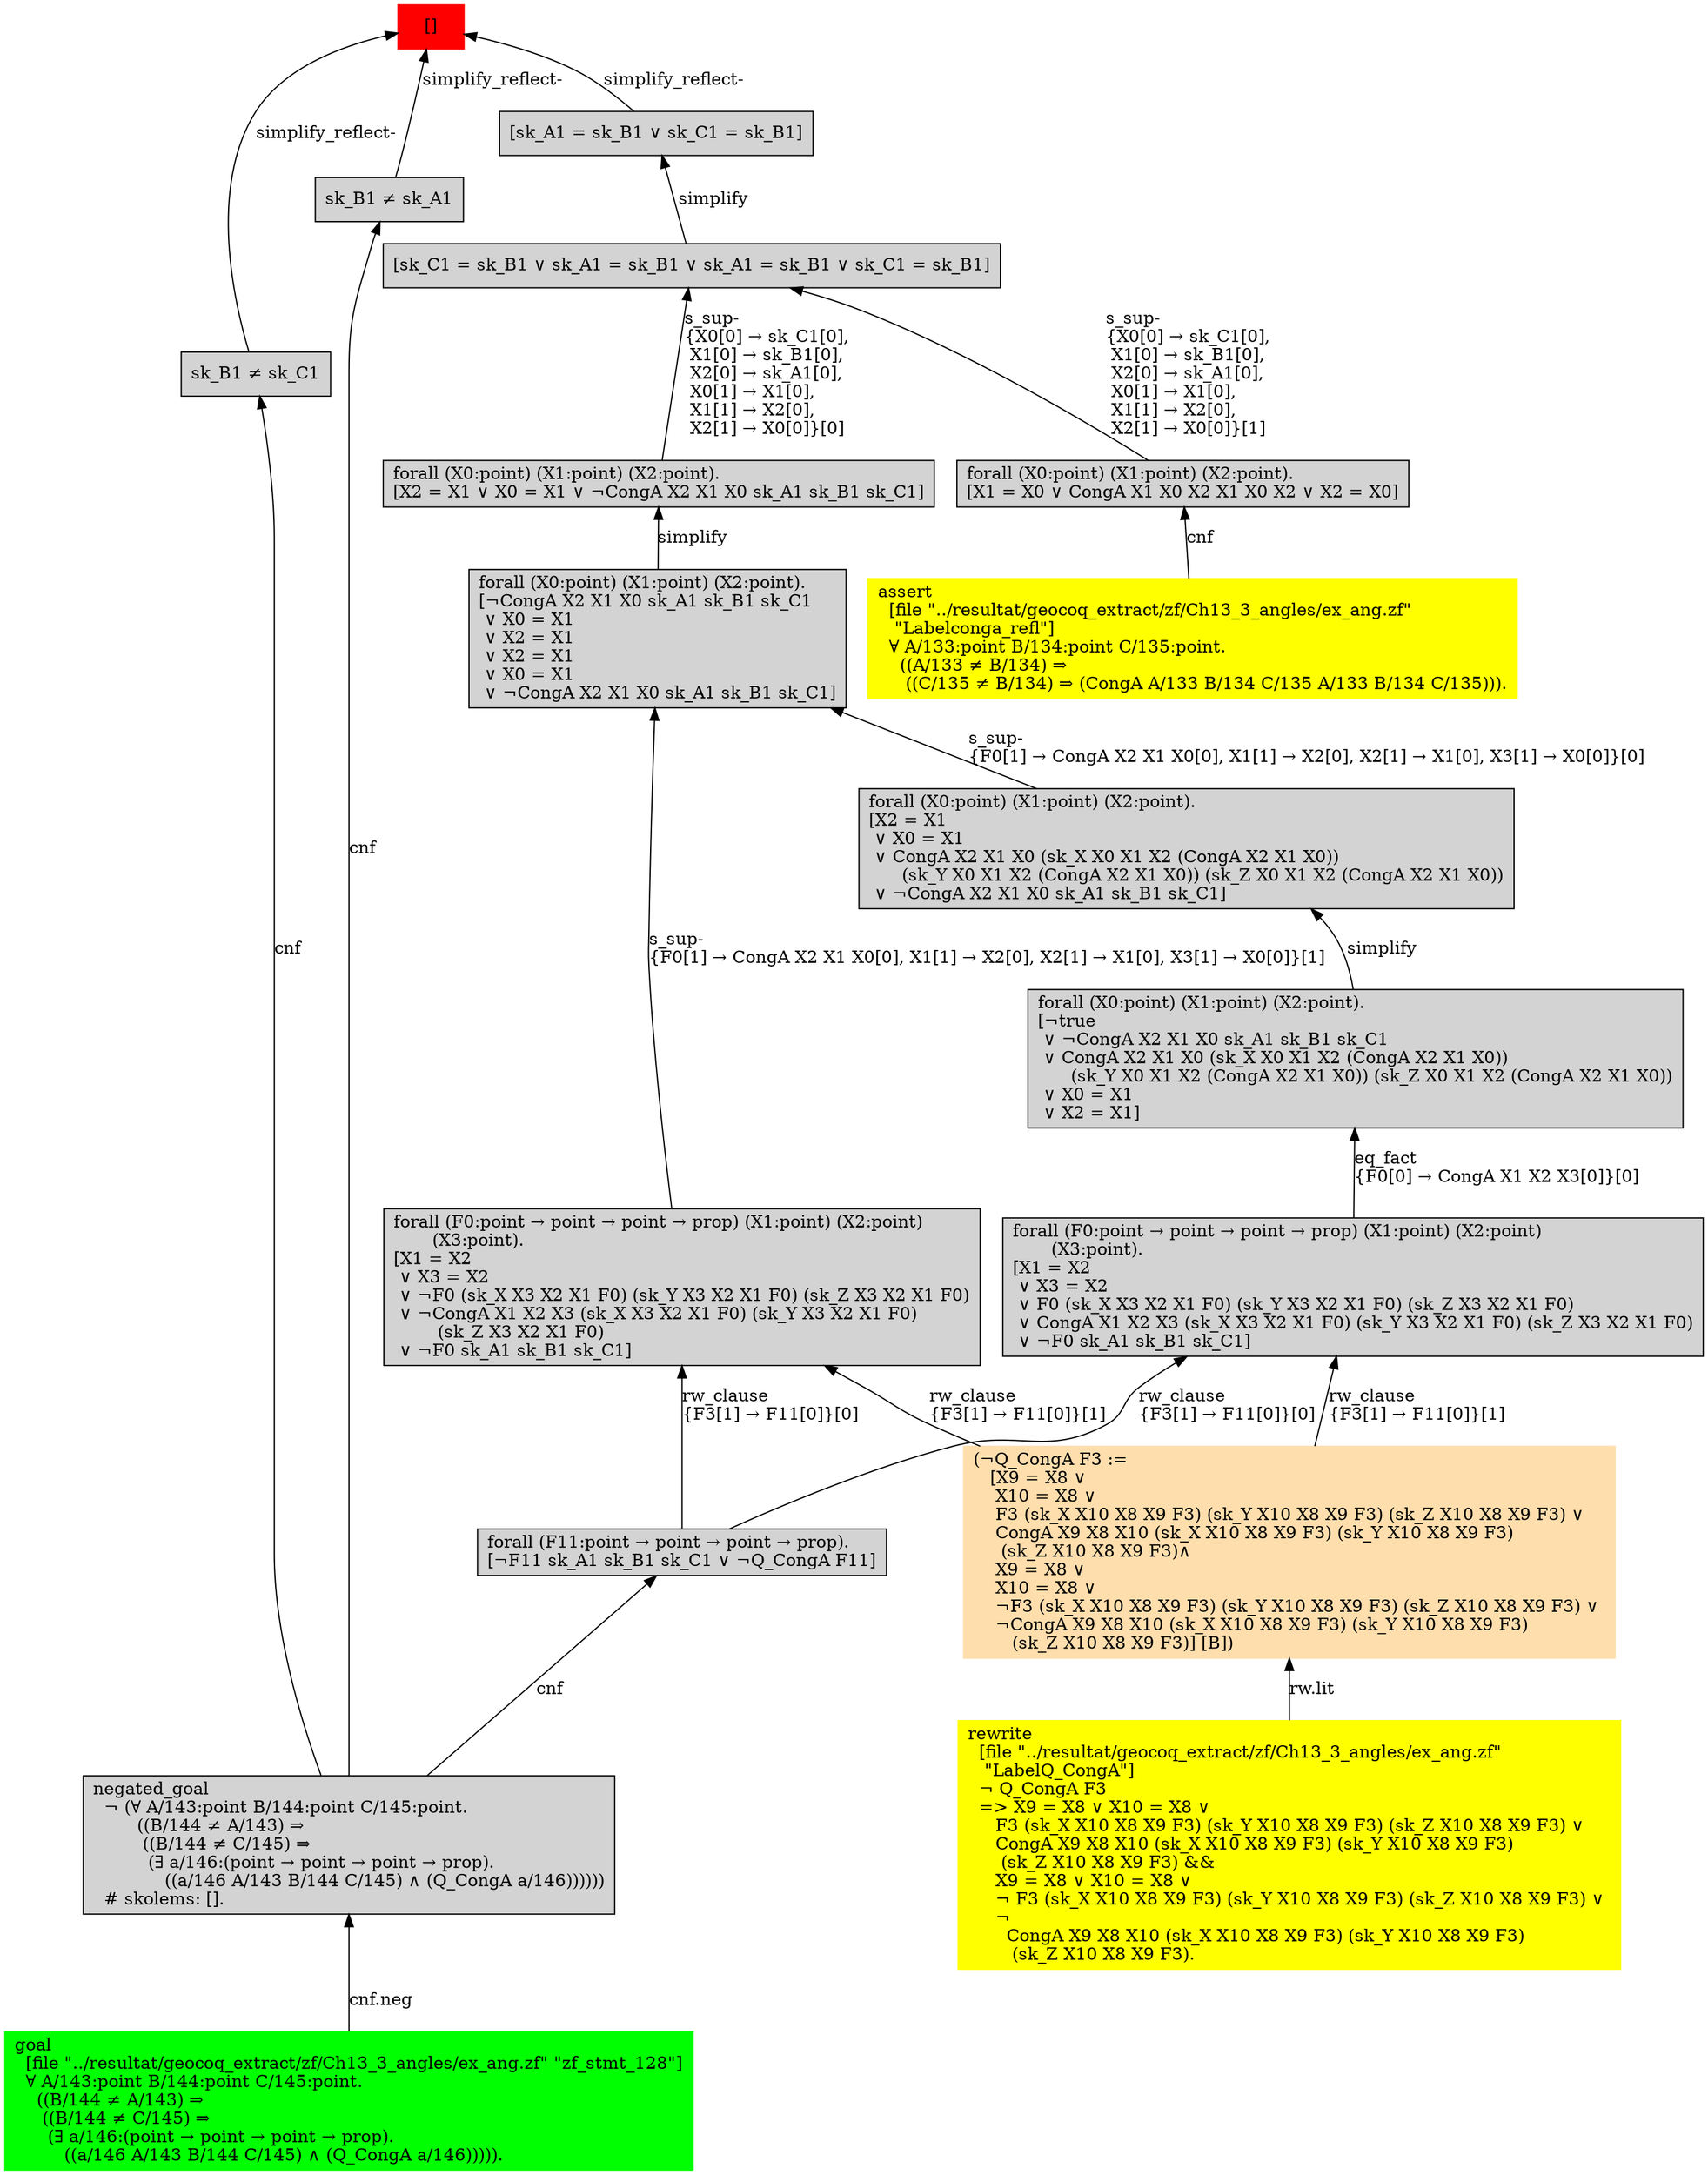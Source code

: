 digraph "unsat_graph" {
  vertex_0 [color=red, label="[]", shape=box, style=filled];
  vertex_0 -> vertex_1 [label="simplify_reflect-", dir="back"];
  vertex_1 [shape=box, label="sk_B1 ≠ sk_A1\l", style=filled];
  vertex_1 -> vertex_2 [label="cnf", dir="back"];
  vertex_2 [shape=box, label="negated_goal\l  ¬ (∀ A/143:point B/144:point C/145:point.\l        ((B/144 ≠ A/143) ⇒\l         ((B/144 ≠ C/145) ⇒\l          (∃ a/146:(point → point → point → prop).\l             ((a/146 A/143 B/144 C/145) ∧ (Q_CongA a/146))))))\l  # skolems: [].\l", style=filled];
  vertex_2 -> vertex_3 [label="cnf.neg", dir="back"];
  vertex_3 [color=green, shape=box, label="goal\l  [file \"../resultat/geocoq_extract/zf/Ch13_3_angles/ex_ang.zf\" \"zf_stmt_128\"]\l  ∀ A/143:point B/144:point C/145:point.\l    ((B/144 ≠ A/143) ⇒\l     ((B/144 ≠ C/145) ⇒\l      (∃ a/146:(point → point → point → prop).\l         ((a/146 A/143 B/144 C/145) ∧ (Q_CongA a/146))))).\l", style=filled];
  vertex_0 -> vertex_4 [label="simplify_reflect-", dir="back"];
  vertex_4 [shape=box, label="sk_B1 ≠ sk_C1\l", style=filled];
  vertex_4 -> vertex_2 [label="cnf", dir="back"];
  vertex_0 -> vertex_5 [label="simplify_reflect-", dir="back"];
  vertex_5 [shape=box, label="[sk_A1 = sk_B1 ∨ sk_C1 = sk_B1]\l", style=filled];
  vertex_5 -> vertex_6 [label="simplify", dir="back"];
  vertex_6 [shape=box, label="[sk_C1 = sk_B1 ∨ sk_A1 = sk_B1 ∨ sk_A1 = sk_B1 ∨ sk_C1 = sk_B1]\l", style=filled];
  vertex_6 -> vertex_7 [label="s_sup-\l\{X0[0] → sk_C1[0], \l X1[0] → sk_B1[0], \l X2[0] → sk_A1[0], \l X0[1] → X1[0], \l X1[1] → X2[0], \l X2[1] → X0[0]\}[0]\l", dir="back"];
  vertex_7 [shape=box, label="forall (X0:point) (X1:point) (X2:point).\l[X2 = X1 ∨ X0 = X1 ∨ ¬CongA X2 X1 X0 sk_A1 sk_B1 sk_C1]\l", style=filled];
  vertex_7 -> vertex_8 [label="simplify", dir="back"];
  vertex_8 [shape=box, label="forall (X0:point) (X1:point) (X2:point).\l[¬CongA X2 X1 X0 sk_A1 sk_B1 sk_C1\l ∨ X0 = X1\l ∨ X2 = X1\l ∨ X2 = X1\l ∨ X0 = X1\l ∨ ¬CongA X2 X1 X0 sk_A1 sk_B1 sk_C1]\l", style=filled];
  vertex_8 -> vertex_9 [label="s_sup-\l\{F0[1] → CongA X2 X1 X0[0], X1[1] → X2[0], X2[1] → X1[0], X3[1] → X0[0]\}[1]\l", dir="back"];
  vertex_9 [shape=box, label="forall (F0:point → point → point → prop) (X1:point) (X2:point) \l       (X3:point).\l[X1 = X2\l ∨ X3 = X2\l ∨ ¬F0 (sk_X X3 X2 X1 F0) (sk_Y X3 X2 X1 F0) (sk_Z X3 X2 X1 F0)\l ∨ ¬CongA X1 X2 X3 (sk_X X3 X2 X1 F0) (sk_Y X3 X2 X1 F0) \l        (sk_Z X3 X2 X1 F0)\l ∨ ¬F0 sk_A1 sk_B1 sk_C1]\l", style=filled];
  vertex_9 -> vertex_10 [label="rw_clause\l\{F3[1] → F11[0]\}[1]\l", dir="back"];
  vertex_10 [color=navajowhite, shape=box, label="(¬Q_CongA F3 :=\l   [X9 = X8 ∨ \l    X10 = X8 ∨ \l    F3 (sk_X X10 X8 X9 F3) (sk_Y X10 X8 X9 F3) (sk_Z X10 X8 X9 F3) ∨ \l    CongA X9 X8 X10 (sk_X X10 X8 X9 F3) (sk_Y X10 X8 X9 F3) \l     (sk_Z X10 X8 X9 F3)∧\l    X9 = X8 ∨ \l    X10 = X8 ∨ \l    ¬F3 (sk_X X10 X8 X9 F3) (sk_Y X10 X8 X9 F3) (sk_Z X10 X8 X9 F3) ∨ \l    ¬CongA X9 X8 X10 (sk_X X10 X8 X9 F3) (sk_Y X10 X8 X9 F3) \l       (sk_Z X10 X8 X9 F3)] [B])\l", style=filled];
  vertex_10 -> vertex_11 [label="rw.lit", dir="back"];
  vertex_11 [color=yellow, shape=box, label="rewrite\l  [file \"../resultat/geocoq_extract/zf/Ch13_3_angles/ex_ang.zf\" \l   \"LabelQ_CongA\"]\l  ¬ Q_CongA F3\l  =\> X9 = X8 ∨ X10 = X8 ∨ \l     F3 (sk_X X10 X8 X9 F3) (sk_Y X10 X8 X9 F3) (sk_Z X10 X8 X9 F3) ∨ \l     CongA X9 X8 X10 (sk_X X10 X8 X9 F3) (sk_Y X10 X8 X9 F3) \l      (sk_Z X10 X8 X9 F3) && \l     X9 = X8 ∨ X10 = X8 ∨ \l     ¬ F3 (sk_X X10 X8 X9 F3) (sk_Y X10 X8 X9 F3) (sk_Z X10 X8 X9 F3) ∨ \l     ¬\l       CongA X9 X8 X10 (sk_X X10 X8 X9 F3) (sk_Y X10 X8 X9 F3) \l        (sk_Z X10 X8 X9 F3).\l", style=filled];
  vertex_9 -> vertex_12 [label="rw_clause\l\{F3[1] → F11[0]\}[0]\l", dir="back"];
  vertex_12 [shape=box, label="forall (F11:point → point → point → prop).\l[¬F11 sk_A1 sk_B1 sk_C1 ∨ ¬Q_CongA F11]\l", style=filled];
  vertex_12 -> vertex_2 [label="cnf", dir="back"];
  vertex_8 -> vertex_13 [label="s_sup-\l\{F0[1] → CongA X2 X1 X0[0], X1[1] → X2[0], X2[1] → X1[0], X3[1] → X0[0]\}[0]\l", dir="back"];
  vertex_13 [shape=box, label="forall (X0:point) (X1:point) (X2:point).\l[X2 = X1\l ∨ X0 = X1\l ∨ CongA X2 X1 X0 (sk_X X0 X1 X2 (CongA X2 X1 X0)) \l      (sk_Y X0 X1 X2 (CongA X2 X1 X0)) (sk_Z X0 X1 X2 (CongA X2 X1 X0))\l ∨ ¬CongA X2 X1 X0 sk_A1 sk_B1 sk_C1]\l", style=filled];
  vertex_13 -> vertex_14 [label="simplify", dir="back"];
  vertex_14 [shape=box, label="forall (X0:point) (X1:point) (X2:point).\l[¬true\l ∨ ¬CongA X2 X1 X0 sk_A1 sk_B1 sk_C1\l ∨ CongA X2 X1 X0 (sk_X X0 X1 X2 (CongA X2 X1 X0)) \l      (sk_Y X0 X1 X2 (CongA X2 X1 X0)) (sk_Z X0 X1 X2 (CongA X2 X1 X0))\l ∨ X0 = X1\l ∨ X2 = X1]\l", style=filled];
  vertex_14 -> vertex_15 [label="eq_fact\l\{F0[0] → CongA X1 X2 X3[0]\}[0]\l", dir="back"];
  vertex_15 [shape=box, label="forall (F0:point → point → point → prop) (X1:point) (X2:point) \l       (X3:point).\l[X1 = X2\l ∨ X3 = X2\l ∨ F0 (sk_X X3 X2 X1 F0) (sk_Y X3 X2 X1 F0) (sk_Z X3 X2 X1 F0)\l ∨ CongA X1 X2 X3 (sk_X X3 X2 X1 F0) (sk_Y X3 X2 X1 F0) (sk_Z X3 X2 X1 F0)\l ∨ ¬F0 sk_A1 sk_B1 sk_C1]\l", style=filled];
  vertex_15 -> vertex_10 [label="rw_clause\l\{F3[1] → F11[0]\}[1]\l", dir="back"];
  vertex_15 -> vertex_12 [label="rw_clause\l\{F3[1] → F11[0]\}[0]\l", dir="back"];
  vertex_6 -> vertex_16 [label="s_sup-\l\{X0[0] → sk_C1[0], \l X1[0] → sk_B1[0], \l X2[0] → sk_A1[0], \l X0[1] → X1[0], \l X1[1] → X2[0], \l X2[1] → X0[0]\}[1]\l", dir="back"];
  vertex_16 [shape=box, label="forall (X0:point) (X1:point) (X2:point).\l[X1 = X0 ∨ CongA X1 X0 X2 X1 X0 X2 ∨ X2 = X0]\l", style=filled];
  vertex_16 -> vertex_17 [label="cnf", dir="back"];
  vertex_17 [color=yellow, shape=box, label="assert\l  [file \"../resultat/geocoq_extract/zf/Ch13_3_angles/ex_ang.zf\" \l   \"Labelconga_refl\"]\l  ∀ A/133:point B/134:point C/135:point.\l    ((A/133 ≠ B/134) ⇒\l     ((C/135 ≠ B/134) ⇒ (CongA A/133 B/134 C/135 A/133 B/134 C/135))).\l", style=filled];
  }


